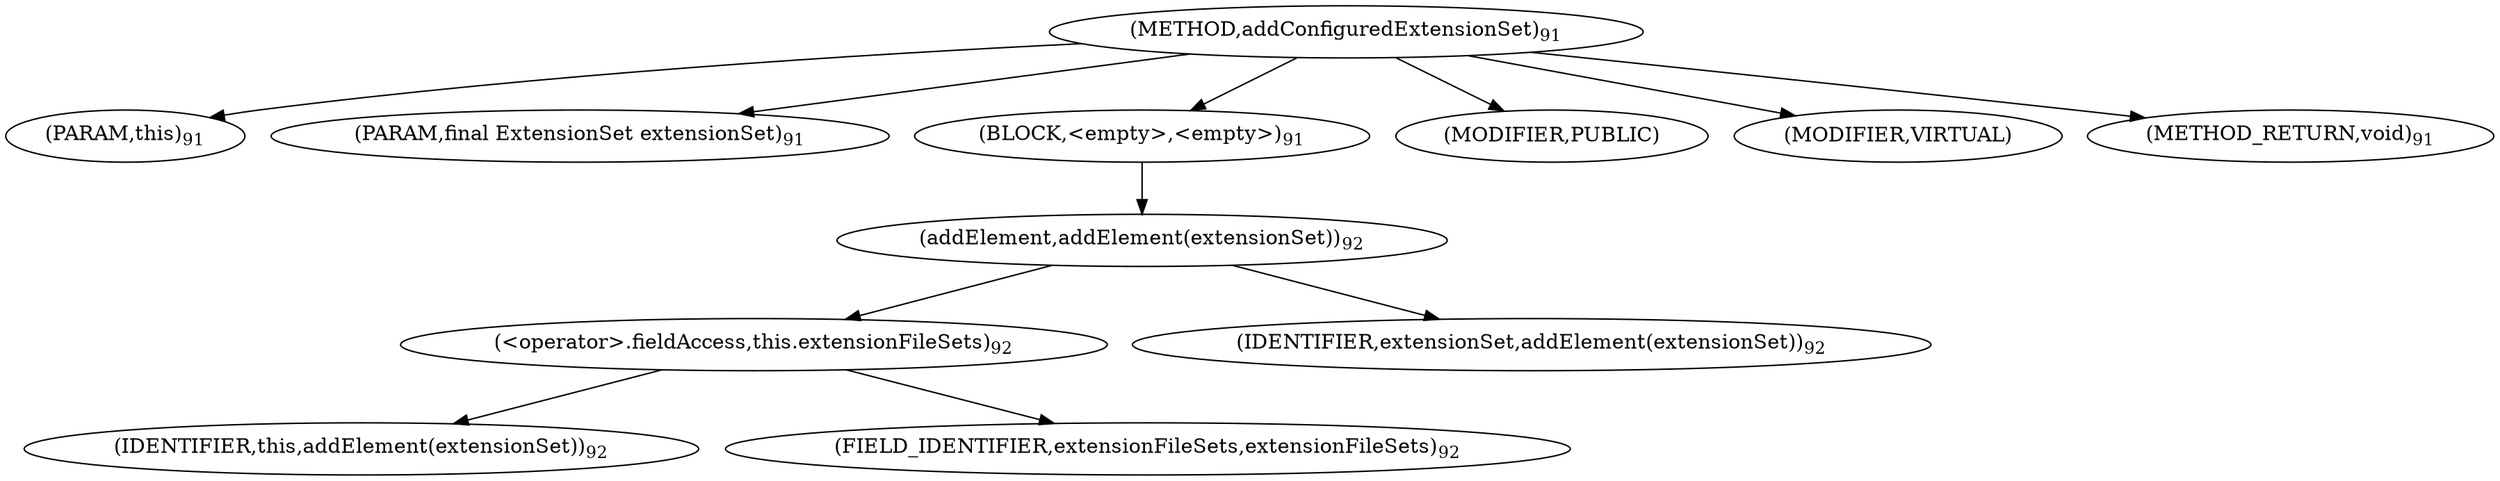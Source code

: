 digraph "addConfiguredExtensionSet" {  
"83" [label = <(METHOD,addConfiguredExtensionSet)<SUB>91</SUB>> ]
"84" [label = <(PARAM,this)<SUB>91</SUB>> ]
"85" [label = <(PARAM,final ExtensionSet extensionSet)<SUB>91</SUB>> ]
"86" [label = <(BLOCK,&lt;empty&gt;,&lt;empty&gt;)<SUB>91</SUB>> ]
"87" [label = <(addElement,addElement(extensionSet))<SUB>92</SUB>> ]
"88" [label = <(&lt;operator&gt;.fieldAccess,this.extensionFileSets)<SUB>92</SUB>> ]
"89" [label = <(IDENTIFIER,this,addElement(extensionSet))<SUB>92</SUB>> ]
"90" [label = <(FIELD_IDENTIFIER,extensionFileSets,extensionFileSets)<SUB>92</SUB>> ]
"91" [label = <(IDENTIFIER,extensionSet,addElement(extensionSet))<SUB>92</SUB>> ]
"92" [label = <(MODIFIER,PUBLIC)> ]
"93" [label = <(MODIFIER,VIRTUAL)> ]
"94" [label = <(METHOD_RETURN,void)<SUB>91</SUB>> ]
  "83" -> "84" 
  "83" -> "85" 
  "83" -> "86" 
  "83" -> "92" 
  "83" -> "93" 
  "83" -> "94" 
  "86" -> "87" 
  "87" -> "88" 
  "87" -> "91" 
  "88" -> "89" 
  "88" -> "90" 
}
